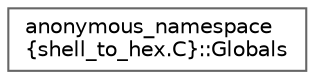 digraph "Graphical Class Hierarchy"
{
 // INTERACTIVE_SVG=YES
 // LATEX_PDF_SIZE
  bgcolor="transparent";
  edge [fontname=Helvetica,fontsize=10,labelfontname=Helvetica,labelfontsize=10];
  node [fontname=Helvetica,fontsize=10,shape=box,height=0.2,width=0.4];
  rankdir="LR";
  Node0 [id="Node000000",label="anonymous_namespace\l\{shell_to_hex.C\}::Globals",height=0.2,width=0.4,color="grey40", fillcolor="white", style="filled",URL="$structanonymous__namespace_02shell__to__hex_8C_03_1_1Globals.html",tooltip=" "];
}
